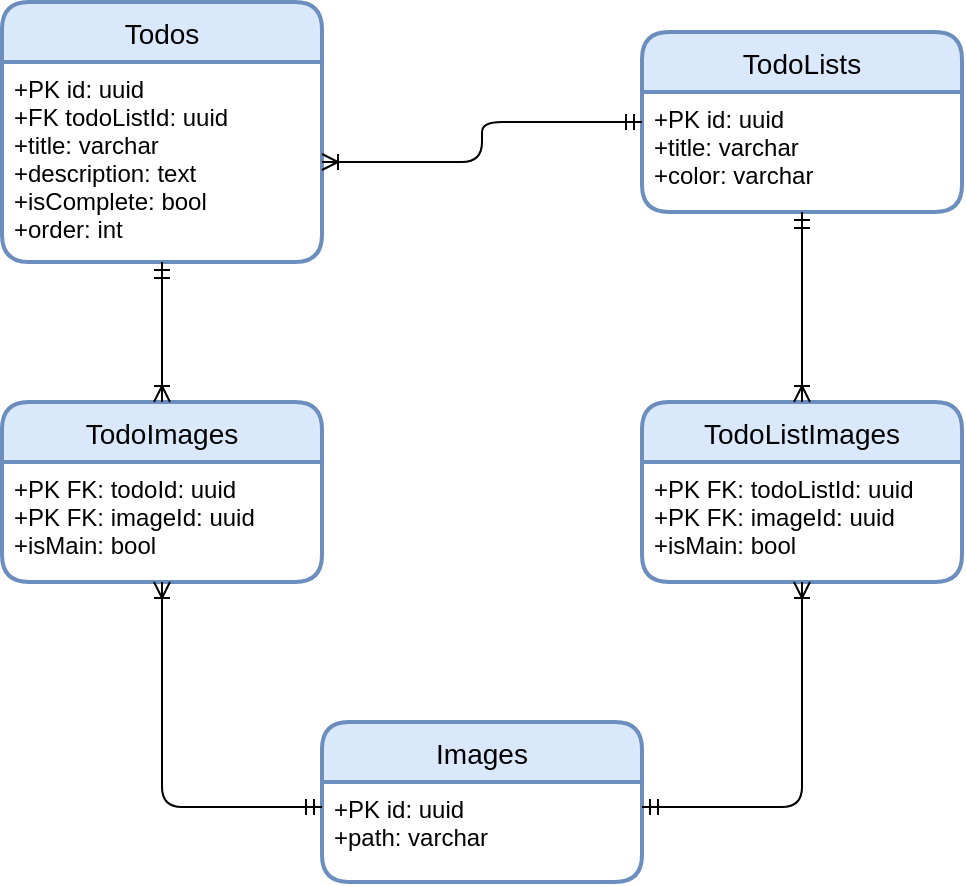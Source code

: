 <mxfile>
    <diagram id="BxWaeFYm-y027Hl5G1JF" name="Page-1">
        <mxGraphModel dx="1315" dy="527" grid="1" gridSize="10" guides="1" tooltips="1" connect="1" arrows="1" fold="1" page="1" pageScale="1" pageWidth="827" pageHeight="1169" math="0" shadow="0">
            <root>
                <mxCell id="0"/>
                <mxCell id="1" parent="0"/>
                <mxCell id="2" value="Todos" style="swimlane;childLayout=stackLayout;horizontal=1;startSize=30;horizontalStack=0;rounded=1;fontSize=14;fontStyle=0;strokeWidth=2;resizeParent=0;resizeLast=1;shadow=0;dashed=0;align=center;fillColor=#dae8fc;strokeColor=#6c8ebf;" vertex="1" parent="1">
                    <mxGeometry x="40" y="160" width="160" height="130" as="geometry"/>
                </mxCell>
                <mxCell id="3" value="+PK id: uuid&#10;+FK todoListId: uuid&#10;+title: varchar&#10;+description: text&#10;+isComplete: bool&#10;+order: int" style="align=left;strokeColor=none;fillColor=none;spacingLeft=4;fontSize=12;verticalAlign=top;resizable=0;rotatable=0;part=1;labelBackgroundColor=default;" vertex="1" parent="2">
                    <mxGeometry y="30" width="160" height="100" as="geometry"/>
                </mxCell>
                <mxCell id="4" value="TodoLists" style="swimlane;childLayout=stackLayout;horizontal=1;startSize=30;horizontalStack=0;rounded=1;fontSize=14;fontStyle=0;strokeWidth=2;resizeParent=0;resizeLast=1;shadow=0;dashed=0;align=center;fillColor=#dae8fc;strokeColor=#6c8ebf;" vertex="1" parent="1">
                    <mxGeometry x="360" y="175" width="160" height="90" as="geometry"/>
                </mxCell>
                <mxCell id="5" value="+PK id: uuid&#10;+title: varchar&#10;+color: varchar" style="align=left;strokeColor=none;fillColor=none;spacingLeft=4;fontSize=12;verticalAlign=top;resizable=0;rotatable=0;part=1;labelBackgroundColor=default;" vertex="1" parent="4">
                    <mxGeometry y="30" width="160" height="60" as="geometry"/>
                </mxCell>
                <mxCell id="6" value="Images" style="swimlane;childLayout=stackLayout;horizontal=1;startSize=30;horizontalStack=0;rounded=1;fontSize=14;fontStyle=0;strokeWidth=2;resizeParent=0;resizeLast=1;shadow=0;dashed=0;align=center;fillColor=#dae8fc;strokeColor=#6c8ebf;" vertex="1" parent="1">
                    <mxGeometry x="200" y="520" width="160" height="80" as="geometry"/>
                </mxCell>
                <mxCell id="7" value="+PK id: uuid&#10;+path: varchar" style="align=left;strokeColor=none;fillColor=none;spacingLeft=4;fontSize=12;verticalAlign=top;resizable=0;rotatable=0;part=1;labelBackgroundColor=default;" vertex="1" parent="6">
                    <mxGeometry y="30" width="160" height="50" as="geometry"/>
                </mxCell>
                <mxCell id="8" value="TodoImages" style="swimlane;childLayout=stackLayout;horizontal=1;startSize=30;horizontalStack=0;rounded=1;fontSize=14;fontStyle=0;strokeWidth=2;resizeParent=0;resizeLast=1;shadow=0;dashed=0;align=center;fillColor=#dae8fc;strokeColor=#6c8ebf;" vertex="1" parent="1">
                    <mxGeometry x="40" y="360" width="160" height="90" as="geometry"/>
                </mxCell>
                <mxCell id="9" value="+PK FK: todoId: uuid&#10;+PK FK: imageId: uuid&#10;+isMain: bool" style="align=left;strokeColor=none;fillColor=none;spacingLeft=4;fontSize=12;verticalAlign=top;resizable=0;rotatable=0;part=1;labelBackgroundColor=default;" vertex="1" parent="8">
                    <mxGeometry y="30" width="160" height="60" as="geometry"/>
                </mxCell>
                <mxCell id="10" value="TodoListImages" style="swimlane;childLayout=stackLayout;horizontal=1;startSize=30;horizontalStack=0;rounded=1;fontSize=14;fontStyle=0;strokeWidth=2;resizeParent=0;resizeLast=1;shadow=0;dashed=0;align=center;fillColor=#dae8fc;strokeColor=#6c8ebf;" vertex="1" parent="1">
                    <mxGeometry x="360" y="360" width="160" height="90" as="geometry"/>
                </mxCell>
                <mxCell id="11" value="+PK FK: todoListId: uuid&#10;+PK FK: imageId: uuid&#10;+isMain: bool" style="align=left;strokeColor=none;fillColor=none;spacingLeft=4;fontSize=12;verticalAlign=top;resizable=0;rotatable=0;part=1;labelBackgroundColor=default;" vertex="1" parent="10">
                    <mxGeometry y="30" width="160" height="60" as="geometry"/>
                </mxCell>
                <mxCell id="12" style="edgeStyle=orthogonalEdgeStyle;html=1;entryX=0;entryY=0.25;entryDx=0;entryDy=0;endArrow=ERmandOne;endFill=0;startArrow=ERoneToMany;startFill=0;" edge="1" parent="1" source="3" target="5">
                    <mxGeometry relative="1" as="geometry"/>
                </mxCell>
                <mxCell id="13" style="edgeStyle=orthogonalEdgeStyle;html=1;startArrow=ERmandOne;startFill=0;endArrow=ERoneToMany;endFill=0;" edge="1" parent="1" source="3" target="8">
                    <mxGeometry relative="1" as="geometry"/>
                </mxCell>
                <mxCell id="14" style="edgeStyle=orthogonalEdgeStyle;html=1;entryX=0.5;entryY=1;entryDx=0;entryDy=0;startArrow=ERmandOne;startFill=0;endArrow=ERoneToMany;endFill=0;exitX=0;exitY=0.25;exitDx=0;exitDy=0;" edge="1" parent="1" source="7" target="9">
                    <mxGeometry relative="1" as="geometry"/>
                </mxCell>
                <mxCell id="15" style="edgeStyle=orthogonalEdgeStyle;html=1;entryX=0.5;entryY=1;entryDx=0;entryDy=0;startArrow=ERmandOne;startFill=0;endArrow=ERoneToMany;endFill=0;exitX=1;exitY=0.25;exitDx=0;exitDy=0;" edge="1" parent="1" source="7" target="11">
                    <mxGeometry relative="1" as="geometry"/>
                </mxCell>
                <mxCell id="16" style="edgeStyle=orthogonalEdgeStyle;html=1;entryX=0.5;entryY=0;entryDx=0;entryDy=0;startArrow=ERmandOne;startFill=0;endArrow=ERoneToMany;endFill=0;" edge="1" parent="1" source="5" target="10">
                    <mxGeometry relative="1" as="geometry"/>
                </mxCell>
            </root>
        </mxGraphModel>
    </diagram>
</mxfile>